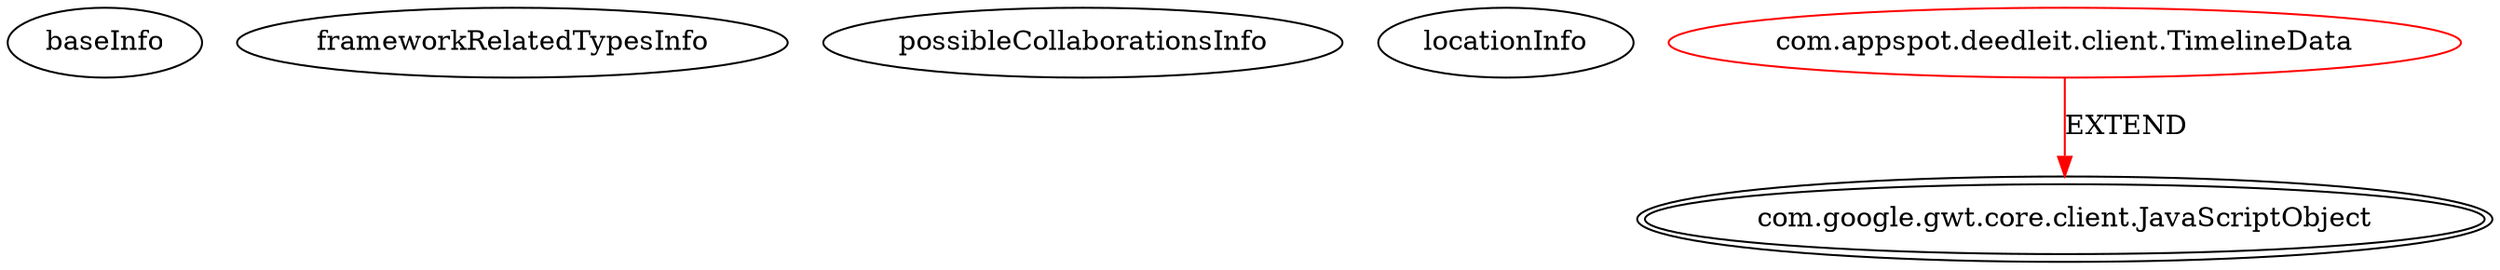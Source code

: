 digraph {
baseInfo[graphId=889,category="extension_graph",isAnonymous=false,possibleRelation=false]
frameworkRelatedTypesInfo[0="com.google.gwt.core.client.JavaScriptObject"]
possibleCollaborationsInfo[]
locationInfo[projectName="bohdaq-DeedleJSON",filePath="/bohdaq-DeedleJSON/DeedleJSON-master/src/com/appspot/deedleit/client/TimelineData.java",contextSignature="TimelineData",graphId="889"]
0[label="com.appspot.deedleit.client.TimelineData",vertexType="ROOT_CLIENT_CLASS_DECLARATION",isFrameworkType=false,color=red]
1[label="com.google.gwt.core.client.JavaScriptObject",vertexType="FRAMEWORK_CLASS_TYPE",isFrameworkType=true,peripheries=2]
0->1[label="EXTEND",color=red]
}
